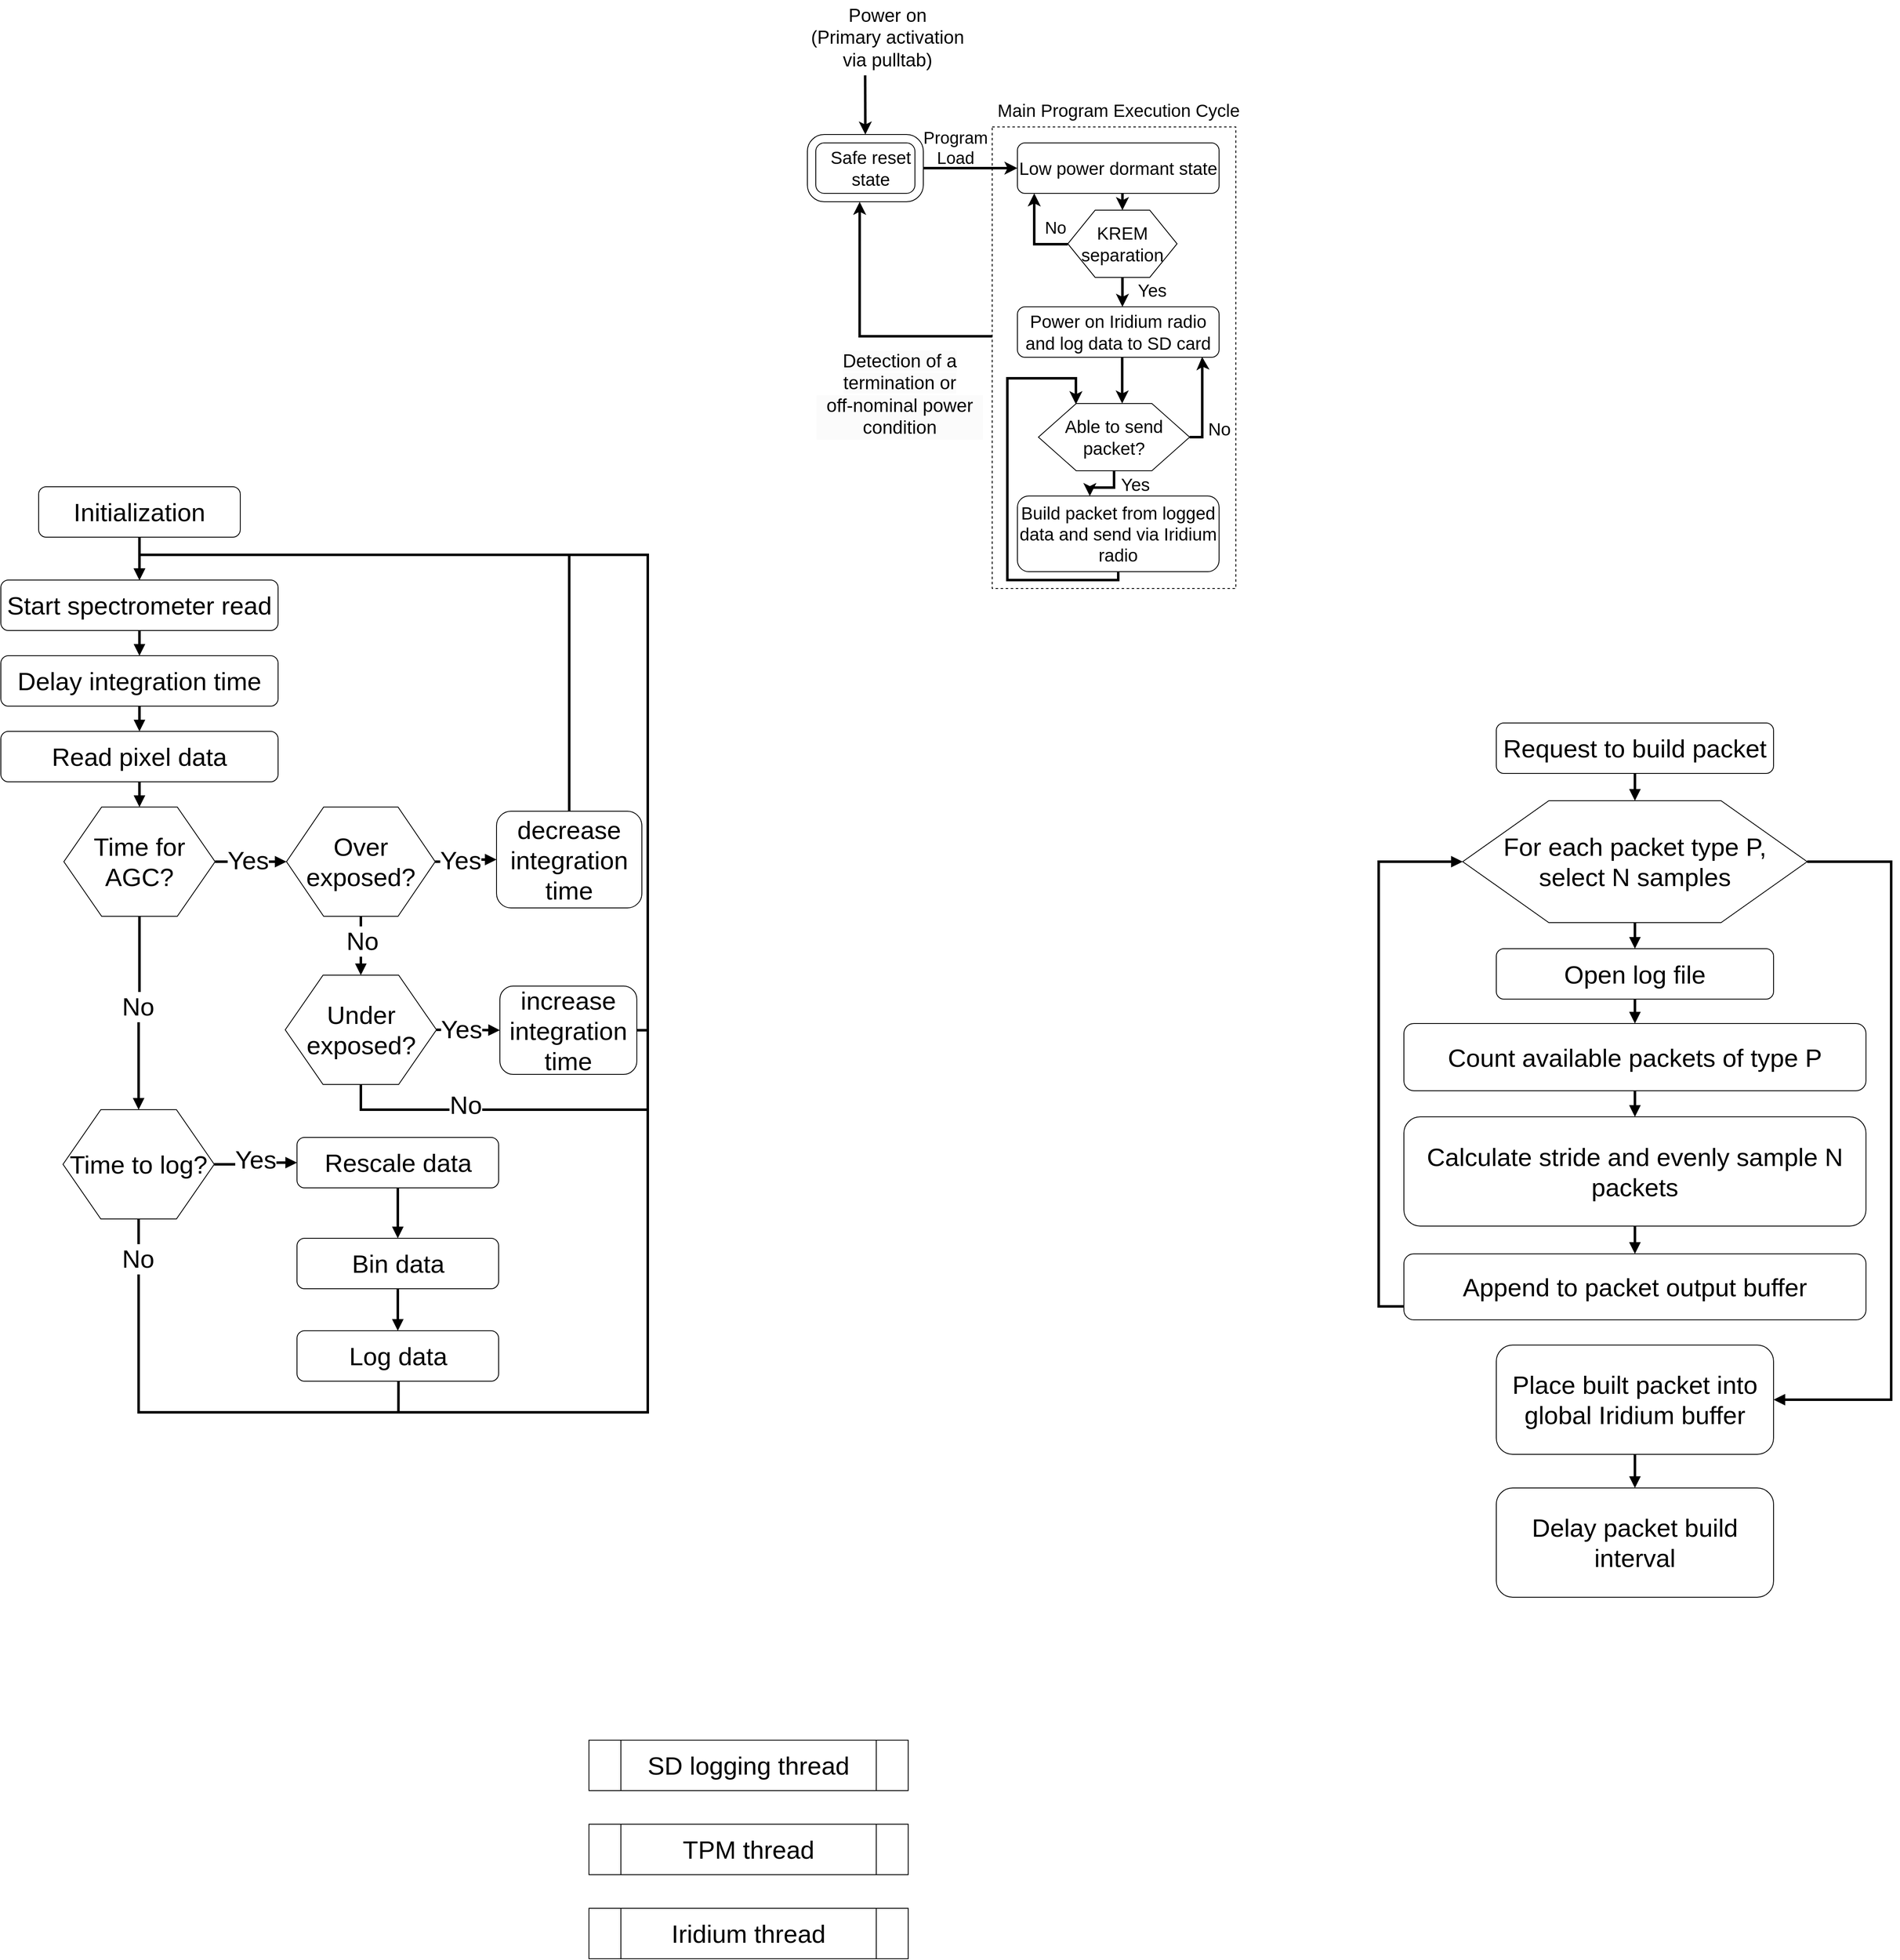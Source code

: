 <mxfile version="24.0.7" type="device">
  <diagram id="g0S0CF1WiIM2xyF2JRkj" name="Page-1">
    <mxGraphModel dx="2428" dy="2069" grid="1" gridSize="10" guides="1" tooltips="1" connect="1" arrows="1" fold="1" page="1" pageScale="1" pageWidth="850" pageHeight="1100" math="0" shadow="0">
      <root>
        <mxCell id="0" />
        <mxCell id="1" parent="0" />
        <mxCell id="mK1tkiKnQQv0vQAMR36s-7" value="" style="verticalLabelPosition=bottom;verticalAlign=top;html=1;shape=mxgraph.basic.rect;fillColor2=none;strokeWidth=1;size=20;indent=5;fillColor=none;dashed=1;" parent="1" vertex="1">
          <mxGeometry x="410" y="111" width="290" height="549" as="geometry" />
        </mxCell>
        <mxCell id="mK1tkiKnQQv0vQAMR36s-28" value="Yes" style="text;html=1;align=center;verticalAlign=middle;resizable=0;points=[];autosize=1;fontSize=21;" parent="1" vertex="1">
          <mxGeometry x="550" y="516" width="60" height="40" as="geometry" />
        </mxCell>
        <mxCell id="mK1tkiKnQQv0vQAMR36s-25" value="Yes" style="text;html=1;align=center;verticalAlign=middle;resizable=0;points=[];autosize=1;fontSize=21;" parent="1" vertex="1">
          <mxGeometry x="570" y="285" width="60" height="40" as="geometry" />
        </mxCell>
        <mxCell id="mK1tkiKnQQv0vQAMR36s-5" value="&lt;div style=&quot;font-size: 22px;&quot;&gt;Power on&lt;br style=&quot;font-size: 22px;&quot;&gt;(Primary activation&lt;/div&gt;&lt;div style=&quot;font-size: 22px;&quot;&gt;via pulltab)&lt;br style=&quot;font-size: 22px;&quot;&gt;&lt;/div&gt;" style="text;html=1;align=center;verticalAlign=middle;resizable=0;points=[];autosize=1;fontSize=22;" parent="1" vertex="1">
          <mxGeometry x="180" y="-40" width="210" height="90" as="geometry" />
        </mxCell>
        <mxCell id="mK1tkiKnQQv0vQAMR36s-35" style="edgeStyle=orthogonalEdgeStyle;rounded=0;orthogonalLoop=1;jettySize=auto;html=1;entryX=0.451;entryY=1.001;entryDx=0;entryDy=0;entryPerimeter=0;fontSize=14;strokeWidth=3;" parent="1" source="mK1tkiKnQQv0vQAMR36s-7" target="mK1tkiKnQQv0vQAMR36s-2" edge="1">
          <mxGeometry relative="1" as="geometry">
            <Array as="points">
              <mxPoint x="252" y="360" />
            </Array>
          </mxGeometry>
        </mxCell>
        <mxCell id="mK1tkiKnQQv0vQAMR36s-1" value="" style="endArrow=classic;html=1;strokeWidth=3;entryX=0.5;entryY=0;entryDx=0;entryDy=0;entryPerimeter=0;exitX=0.375;exitY=0.996;exitDx=0;exitDy=0;exitPerimeter=0;" parent="1" source="mK1tkiKnQQv0vQAMR36s-5" target="mK1tkiKnQQv0vQAMR36s-2" edge="1">
          <mxGeometry width="50" height="50" relative="1" as="geometry">
            <mxPoint x="240" y="50" as="sourcePoint" />
            <mxPoint x="330" y="50" as="targetPoint" />
          </mxGeometry>
        </mxCell>
        <mxCell id="mK1tkiKnQQv0vQAMR36s-4" value="" style="endArrow=classic;html=1;entryX=0;entryY=0.5;entryDx=0;entryDy=0;strokeWidth=3;exitX=1;exitY=0.5;exitDx=0;exitDy=0;exitPerimeter=0;" parent="1" source="mK1tkiKnQQv0vQAMR36s-2" target="mK1tkiKnQQv0vQAMR36s-8" edge="1">
          <mxGeometry width="50" height="50" relative="1" as="geometry">
            <mxPoint x="300" y="160" as="sourcePoint" />
            <mxPoint x="400" y="160" as="targetPoint" />
          </mxGeometry>
        </mxCell>
        <mxCell id="mK1tkiKnQQv0vQAMR36s-6" value="Program&lt;br&gt;Load" style="text;html=1;align=center;verticalAlign=middle;resizable=0;points=[];autosize=1;fontSize=20;" parent="1" vertex="1">
          <mxGeometry x="316" y="105" width="100" height="60" as="geometry" />
        </mxCell>
        <mxCell id="mK1tkiKnQQv0vQAMR36s-10" value="" style="edgeStyle=orthogonalEdgeStyle;rounded=0;orthogonalLoop=1;jettySize=auto;html=1;fontSize=14;strokeWidth=3;" parent="1" edge="1">
          <mxGeometry relative="1" as="geometry">
            <mxPoint x="565" y="190.0" as="sourcePoint" />
            <mxPoint x="565" y="210.0" as="targetPoint" />
            <Array as="points">
              <mxPoint x="565" y="200" />
              <mxPoint x="565" y="200" />
            </Array>
          </mxGeometry>
        </mxCell>
        <mxCell id="mK1tkiKnQQv0vQAMR36s-8" value="&lt;span style=&quot;font-size: 21px;&quot;&gt;Low power dormant state&lt;/span&gt;" style="rounded=1;whiteSpace=wrap;html=1;fontSize=21;" parent="1" vertex="1">
          <mxGeometry x="440" y="130" width="240" height="60" as="geometry" />
        </mxCell>
        <mxCell id="mK1tkiKnQQv0vQAMR36s-14" style="edgeStyle=orthogonalEdgeStyle;rounded=0;orthogonalLoop=1;jettySize=auto;html=1;exitX=0.8;exitY=1.013;exitDx=0;exitDy=0;entryX=0.163;entryY=1.067;entryDx=0;entryDy=0;entryPerimeter=0;fontSize=14;strokeWidth=3;exitPerimeter=0;" parent="1" source="mK1tkiKnQQv0vQAMR36s-17" edge="1">
          <mxGeometry relative="1" as="geometry">
            <mxPoint x="501" y="245.98" as="sourcePoint" />
            <mxPoint x="460.01" y="190.0" as="targetPoint" />
            <Array as="points">
              <mxPoint x="460" y="251" />
            </Array>
          </mxGeometry>
        </mxCell>
        <mxCell id="mK1tkiKnQQv0vQAMR36s-19" value="" style="edgeStyle=orthogonalEdgeStyle;rounded=0;orthogonalLoop=1;jettySize=auto;html=1;fontSize=14;strokeWidth=3;" parent="1" source="mK1tkiKnQQv0vQAMR36s-9" target="mK1tkiKnQQv0vQAMR36s-18" edge="1">
          <mxGeometry relative="1" as="geometry">
            <Array as="points">
              <mxPoint x="565" y="320" />
              <mxPoint x="565" y="320" />
            </Array>
          </mxGeometry>
        </mxCell>
        <mxCell id="mK1tkiKnQQv0vQAMR36s-9" value="KREM &lt;br style=&quot;font-size: 21px;&quot;&gt;separation" style="shape=hexagon;perimeter=hexagonPerimeter2;whiteSpace=wrap;html=1;fontSize=21;" parent="1" vertex="1">
          <mxGeometry x="500" y="210" width="130" height="80" as="geometry" />
        </mxCell>
        <mxCell id="mK1tkiKnQQv0vQAMR36s-17" value="No" style="text;html=1;align=center;verticalAlign=middle;resizable=0;points=[];autosize=1;fontSize=20;" parent="1" vertex="1">
          <mxGeometry x="460" y="210" width="50" height="40" as="geometry" />
        </mxCell>
        <mxCell id="mK1tkiKnQQv0vQAMR36s-21" value="" style="edgeStyle=orthogonalEdgeStyle;rounded=0;orthogonalLoop=1;jettySize=auto;html=1;fontSize=14;strokeWidth=3;" parent="1" edge="1">
          <mxGeometry relative="1" as="geometry">
            <mxPoint x="564.69" y="385" as="sourcePoint" />
            <mxPoint x="564.69" y="440" as="targetPoint" />
            <Array as="points">
              <mxPoint x="564.69" y="410" />
              <mxPoint x="564.69" y="410" />
            </Array>
          </mxGeometry>
        </mxCell>
        <mxCell id="mK1tkiKnQQv0vQAMR36s-18" value="Power on Iridium radio and log data to SD card" style="rounded=1;whiteSpace=wrap;html=1;fontSize=21;" parent="1" vertex="1">
          <mxGeometry x="440" y="325" width="240" height="60" as="geometry" />
        </mxCell>
        <mxCell id="mK1tkiKnQQv0vQAMR36s-27" value="" style="edgeStyle=orthogonalEdgeStyle;rounded=0;orthogonalLoop=1;jettySize=auto;html=1;fontSize=14;strokeWidth=3;entryX=0.359;entryY=0.001;entryDx=0;entryDy=0;entryPerimeter=0;" parent="1" source="mK1tkiKnQQv0vQAMR36s-20" target="mK1tkiKnQQv0vQAMR36s-26" edge="1">
          <mxGeometry relative="1" as="geometry" />
        </mxCell>
        <mxCell id="mK1tkiKnQQv0vQAMR36s-30" style="edgeStyle=orthogonalEdgeStyle;rounded=0;orthogonalLoop=1;jettySize=auto;html=1;exitX=1;exitY=0.5;exitDx=0;exitDy=0;entryX=0.916;entryY=0.992;entryDx=0;entryDy=0;entryPerimeter=0;fontSize=14;strokeWidth=3;" parent="1" source="mK1tkiKnQQv0vQAMR36s-20" target="mK1tkiKnQQv0vQAMR36s-18" edge="1">
          <mxGeometry relative="1" as="geometry">
            <Array as="points">
              <mxPoint x="660" y="480" />
              <mxPoint x="660" y="387" />
              <mxPoint x="660" y="387" />
            </Array>
          </mxGeometry>
        </mxCell>
        <mxCell id="mK1tkiKnQQv0vQAMR36s-20" value="Able to send packet?" style="shape=hexagon;perimeter=hexagonPerimeter2;whiteSpace=wrap;html=1;fontSize=21;" parent="1" vertex="1">
          <mxGeometry x="465" y="440" width="180" height="80" as="geometry" />
        </mxCell>
        <mxCell id="mK1tkiKnQQv0vQAMR36s-24" value="No" style="text;html=1;align=center;verticalAlign=middle;resizable=0;points=[];autosize=1;fontSize=21;" parent="1" vertex="1">
          <mxGeometry x="655" y="450" width="50" height="40" as="geometry" />
        </mxCell>
        <mxCell id="mK1tkiKnQQv0vQAMR36s-31" style="edgeStyle=orthogonalEdgeStyle;rounded=0;orthogonalLoop=1;jettySize=auto;html=1;fontSize=14;entryX=0.248;entryY=0.011;entryDx=0;entryDy=0;entryPerimeter=0;exitX=0.5;exitY=1;exitDx=0;exitDy=0;strokeWidth=3;" parent="1" source="mK1tkiKnQQv0vQAMR36s-26" target="mK1tkiKnQQv0vQAMR36s-20" edge="1">
          <mxGeometry relative="1" as="geometry">
            <mxPoint x="587.96" y="440" as="targetPoint" />
            <mxPoint x="448" y="620" as="sourcePoint" />
            <Array as="points">
              <mxPoint x="560" y="650" />
              <mxPoint x="428" y="650" />
              <mxPoint x="428" y="410" />
              <mxPoint x="510" y="410" />
            </Array>
          </mxGeometry>
        </mxCell>
        <mxCell id="mK1tkiKnQQv0vQAMR36s-26" value="Build packet from logged data and send via Iridium radio" style="rounded=1;whiteSpace=wrap;html=1;fontSize=21;" parent="1" vertex="1">
          <mxGeometry x="440" y="550" width="240" height="90" as="geometry" />
        </mxCell>
        <mxCell id="mK1tkiKnQQv0vQAMR36s-32" value="Main Program Execution Cycle" style="text;html=1;align=center;verticalAlign=middle;resizable=0;points=[];autosize=1;fontSize=21;" parent="1" vertex="1">
          <mxGeometry x="405" y="71" width="310" height="40" as="geometry" />
        </mxCell>
        <mxCell id="ia_WzI_5uVKKNvtGmznF-51" style="edgeStyle=orthogonalEdgeStyle;rounded=0;orthogonalLoop=1;jettySize=auto;html=1;strokeWidth=3;endArrow=block;endFill=1;" parent="1" source="ia_WzI_5uVKKNvtGmznF-1" edge="1">
          <mxGeometry relative="1" as="geometry">
            <mxPoint x="-605" y="650" as="targetPoint" />
          </mxGeometry>
        </mxCell>
        <mxCell id="ia_WzI_5uVKKNvtGmznF-1" value="&lt;font style=&quot;font-size: 30px;&quot;&gt;Initialization&lt;/font&gt;" style="rounded=1;whiteSpace=wrap;html=1;fontSize=30;" parent="1" vertex="1">
          <mxGeometry x="-725" y="539" width="240" height="60" as="geometry" />
        </mxCell>
        <mxCell id="ia_WzI_5uVKKNvtGmznF-25" value="" style="edgeStyle=orthogonalEdgeStyle;rounded=0;orthogonalLoop=1;jettySize=auto;html=1;strokeWidth=3;endArrow=block;endFill=1;" parent="1" source="ia_WzI_5uVKKNvtGmznF-3" target="ia_WzI_5uVKKNvtGmznF-7" edge="1">
          <mxGeometry relative="1" as="geometry" />
        </mxCell>
        <mxCell id="ia_WzI_5uVKKNvtGmznF-3" value="&lt;font style=&quot;font-size: 30px;&quot;&gt;Start spectrometer read&lt;br style=&quot;font-size: 30px;&quot;&gt;&lt;/font&gt;" style="rounded=1;whiteSpace=wrap;html=1;fontSize=30;" parent="1" vertex="1">
          <mxGeometry x="-770" y="650" width="330" height="60" as="geometry" />
        </mxCell>
        <mxCell id="ia_WzI_5uVKKNvtGmznF-26" value="" style="edgeStyle=orthogonalEdgeStyle;rounded=0;orthogonalLoop=1;jettySize=auto;html=1;strokeWidth=3;endArrow=block;endFill=1;" parent="1" source="ia_WzI_5uVKKNvtGmznF-7" target="ia_WzI_5uVKKNvtGmznF-8" edge="1">
          <mxGeometry relative="1" as="geometry" />
        </mxCell>
        <mxCell id="ia_WzI_5uVKKNvtGmznF-7" value="&lt;font style=&quot;&quot;&gt;&lt;font style=&quot;font-size: 30px;&quot;&gt;Delay integration time&lt;/font&gt;&lt;br&gt;&lt;/font&gt;" style="rounded=1;whiteSpace=wrap;html=1;" parent="1" vertex="1">
          <mxGeometry x="-770" y="740" width="330" height="60" as="geometry" />
        </mxCell>
        <mxCell id="ia_WzI_5uVKKNvtGmznF-36" style="edgeStyle=orthogonalEdgeStyle;rounded=0;orthogonalLoop=1;jettySize=auto;html=1;entryX=0.5;entryY=0;entryDx=0;entryDy=0;strokeWidth=3;endArrow=block;endFill=1;" parent="1" source="ia_WzI_5uVKKNvtGmznF-8" target="ia_WzI_5uVKKNvtGmznF-32" edge="1">
          <mxGeometry relative="1" as="geometry" />
        </mxCell>
        <mxCell id="ia_WzI_5uVKKNvtGmznF-8" value="&lt;font style=&quot;font-size: 30px;&quot;&gt;&lt;font style=&quot;font-size: 30px;&quot;&gt;Read pixel data&lt;/font&gt;&lt;br style=&quot;font-size: 30px;&quot;&gt;&lt;/font&gt;" style="rounded=1;whiteSpace=wrap;html=1;fontSize=30;" parent="1" vertex="1">
          <mxGeometry x="-770" y="830" width="330" height="60" as="geometry" />
        </mxCell>
        <mxCell id="ia_WzI_5uVKKNvtGmznF-13" value="" style="edgeStyle=orthogonalEdgeStyle;rounded=0;orthogonalLoop=1;jettySize=auto;html=1;endArrow=block;endFill=1;strokeWidth=3;entryX=0;entryY=0.5;entryDx=0;entryDy=0;" parent="1" source="ia_WzI_5uVKKNvtGmznF-11" target="ia_WzI_5uVKKNvtGmznF-12" edge="1">
          <mxGeometry relative="1" as="geometry">
            <mxPoint x="-203" y="1170" as="targetPoint" />
          </mxGeometry>
        </mxCell>
        <mxCell id="ia_WzI_5uVKKNvtGmznF-19" value="&lt;font style=&quot;font-size: 30px;&quot;&gt;Yes&lt;/font&gt;" style="edgeLabel;html=1;align=center;verticalAlign=middle;resizable=0;points=[];" parent="ia_WzI_5uVKKNvtGmznF-13" vertex="1" connectable="0">
          <mxGeometry x="0.054" y="4" relative="1" as="geometry">
            <mxPoint x="-8" y="4" as="offset" />
          </mxGeometry>
        </mxCell>
        <mxCell id="ia_WzI_5uVKKNvtGmznF-15" value="" style="edgeStyle=orthogonalEdgeStyle;rounded=0;orthogonalLoop=1;jettySize=auto;html=1;entryX=0.5;entryY=0;entryDx=0;entryDy=0;endArrow=block;endFill=1;strokeWidth=3;" parent="1" source="ia_WzI_5uVKKNvtGmznF-11" target="ia_WzI_5uVKKNvtGmznF-16" edge="1">
          <mxGeometry relative="1" as="geometry">
            <mxPoint x="-403" y="1265" as="targetPoint" />
          </mxGeometry>
        </mxCell>
        <mxCell id="ia_WzI_5uVKKNvtGmznF-11" value="Over exposed?" style="shape=hexagon;perimeter=hexagonPerimeter2;whiteSpace=wrap;html=1;fontSize=30;" parent="1" vertex="1">
          <mxGeometry x="-430" y="920" width="177" height="130" as="geometry" />
        </mxCell>
        <mxCell id="ia_WzI_5uVKKNvtGmznF-30" style="edgeStyle=orthogonalEdgeStyle;rounded=0;orthogonalLoop=1;jettySize=auto;html=1;entryX=0.5;entryY=0;entryDx=0;entryDy=0;exitX=0.5;exitY=0;exitDx=0;exitDy=0;endArrow=block;endFill=1;strokeWidth=3;" parent="1" source="ia_WzI_5uVKKNvtGmznF-12" edge="1">
          <mxGeometry relative="1" as="geometry">
            <mxPoint x="-90" y="1038" as="sourcePoint" />
            <mxPoint x="-605" y="650" as="targetPoint" />
            <Array as="points">
              <mxPoint x="-94" y="620" />
              <mxPoint x="-605" y="620" />
            </Array>
          </mxGeometry>
        </mxCell>
        <mxCell id="ia_WzI_5uVKKNvtGmznF-12" value="&lt;font style=&quot;font-size: 30px;&quot;&gt;decrease &lt;br&gt;integration time&lt;/font&gt;" style="rounded=1;whiteSpace=wrap;html=1;fontSize=21;" parent="1" vertex="1">
          <mxGeometry x="-180" y="925" width="173" height="115" as="geometry" />
        </mxCell>
        <mxCell id="ia_WzI_5uVKKNvtGmznF-18" value="" style="edgeStyle=orthogonalEdgeStyle;rounded=0;orthogonalLoop=1;jettySize=auto;html=1;endArrow=block;endFill=1;strokeWidth=3;entryX=0;entryY=0.5;entryDx=0;entryDy=0;" parent="1" source="ia_WzI_5uVKKNvtGmznF-16" target="ia_WzI_5uVKKNvtGmznF-17" edge="1">
          <mxGeometry relative="1" as="geometry">
            <mxPoint x="-203" y="1380" as="targetPoint" />
          </mxGeometry>
        </mxCell>
        <mxCell id="ia_WzI_5uVKKNvtGmznF-16" value="Under exposed?" style="shape=hexagon;perimeter=hexagonPerimeter2;whiteSpace=wrap;html=1;fontSize=30;" parent="1" vertex="1">
          <mxGeometry x="-431.5" y="1120" width="180" height="130" as="geometry" />
        </mxCell>
        <mxCell id="ia_WzI_5uVKKNvtGmznF-44" style="edgeStyle=orthogonalEdgeStyle;rounded=0;orthogonalLoop=1;jettySize=auto;html=1;entryX=0.5;entryY=0;entryDx=0;entryDy=0;strokeWidth=3;endArrow=block;endFill=1;" parent="1" source="ia_WzI_5uVKKNvtGmznF-17" target="ia_WzI_5uVKKNvtGmznF-3" edge="1">
          <mxGeometry relative="1" as="geometry">
            <mxPoint x="-485" y="572" as="targetPoint" />
            <Array as="points">
              <mxPoint y="1186" />
              <mxPoint y="620" />
              <mxPoint x="-605" y="620" />
            </Array>
          </mxGeometry>
        </mxCell>
        <mxCell id="ia_WzI_5uVKKNvtGmznF-17" value="increase&lt;br style=&quot;font-size: 30px;&quot;&gt;integration time" style="rounded=1;whiteSpace=wrap;html=1;fontSize=30;" parent="1" vertex="1">
          <mxGeometry x="-176" y="1133" width="163" height="105" as="geometry" />
        </mxCell>
        <mxCell id="ia_WzI_5uVKKNvtGmznF-20" value="&lt;font style=&quot;font-size: 30px;&quot;&gt;No&lt;/font&gt;" style="edgeLabel;html=1;align=center;verticalAlign=middle;resizable=0;points=[];" parent="1" vertex="1" connectable="0">
          <mxGeometry x="-333" y="1055" as="geometry">
            <mxPoint x="-7" y="24" as="offset" />
          </mxGeometry>
        </mxCell>
        <mxCell id="ia_WzI_5uVKKNvtGmznF-21" value="&lt;font style=&quot;font-size: 30px;&quot;&gt;Yes&lt;/font&gt;" style="edgeLabel;html=1;align=center;verticalAlign=middle;resizable=0;points=[];" parent="1" vertex="1" connectable="0">
          <mxGeometry x="-210" y="935" as="geometry">
            <mxPoint x="-12" y="249" as="offset" />
          </mxGeometry>
        </mxCell>
        <mxCell id="ia_WzI_5uVKKNvtGmznF-33" style="edgeStyle=orthogonalEdgeStyle;rounded=0;orthogonalLoop=1;jettySize=auto;html=1;entryX=0;entryY=0.5;entryDx=0;entryDy=0;endArrow=block;endFill=1;strokeWidth=3;" parent="1" source="ia_WzI_5uVKKNvtGmznF-32" target="ia_WzI_5uVKKNvtGmznF-11" edge="1">
          <mxGeometry relative="1" as="geometry" />
        </mxCell>
        <mxCell id="ia_WzI_5uVKKNvtGmznF-43" style="edgeStyle=orthogonalEdgeStyle;rounded=0;orthogonalLoop=1;jettySize=auto;html=1;entryX=0.5;entryY=0;entryDx=0;entryDy=0;strokeWidth=3;endArrow=block;endFill=1;" parent="1" source="ia_WzI_5uVKKNvtGmznF-32" target="ia_WzI_5uVKKNvtGmznF-42" edge="1">
          <mxGeometry relative="1" as="geometry" />
        </mxCell>
        <mxCell id="ia_WzI_5uVKKNvtGmznF-32" value="Time for AGC?" style="shape=hexagon;perimeter=hexagonPerimeter2;whiteSpace=wrap;html=1;fontSize=30;" parent="1" vertex="1">
          <mxGeometry x="-695" y="920" width="180" height="130" as="geometry" />
        </mxCell>
        <mxCell id="ia_WzI_5uVKKNvtGmznF-34" value="&lt;font style=&quot;font-size: 30px;&quot;&gt;Yes&lt;/font&gt;" style="edgeLabel;html=1;align=center;verticalAlign=middle;resizable=0;points=[];fontSize=21;" parent="1" vertex="1" connectable="0">
          <mxGeometry x="-253.003" y="1130.004" as="geometry">
            <mxPoint x="-223" y="-147" as="offset" />
          </mxGeometry>
        </mxCell>
        <mxCell id="ia_WzI_5uVKKNvtGmznF-48" value="" style="edgeStyle=orthogonalEdgeStyle;rounded=0;orthogonalLoop=1;jettySize=auto;html=1;strokeWidth=3;endArrow=block;endFill=1;" parent="1" source="ia_WzI_5uVKKNvtGmznF-40" target="ia_WzI_5uVKKNvtGmznF-45" edge="1">
          <mxGeometry relative="1" as="geometry" />
        </mxCell>
        <mxCell id="ia_WzI_5uVKKNvtGmznF-40" value="&lt;font style=&quot;font-size: 30px;&quot;&gt;Rescale data&lt;/font&gt;" style="rounded=1;whiteSpace=wrap;html=1;" parent="1" vertex="1">
          <mxGeometry x="-417.5" y="1313" width="240" height="60" as="geometry" />
        </mxCell>
        <mxCell id="ia_WzI_5uVKKNvtGmznF-47" style="edgeStyle=orthogonalEdgeStyle;rounded=0;orthogonalLoop=1;jettySize=auto;html=1;entryX=0;entryY=0.5;entryDx=0;entryDy=0;strokeWidth=3;endArrow=block;endFill=1;" parent="1" source="ia_WzI_5uVKKNvtGmznF-42" target="ia_WzI_5uVKKNvtGmznF-40" edge="1">
          <mxGeometry relative="1" as="geometry" />
        </mxCell>
        <mxCell id="ia_WzI_5uVKKNvtGmznF-54" value="" style="edgeStyle=orthogonalEdgeStyle;rounded=0;orthogonalLoop=1;jettySize=auto;html=1;strokeWidth=3;endArrow=none;endFill=0;" parent="1" source="ia_WzI_5uVKKNvtGmznF-42" edge="1">
          <mxGeometry relative="1" as="geometry">
            <mxPoint y="1170" as="targetPoint" />
            <Array as="points">
              <mxPoint x="-606" y="1640" />
              <mxPoint y="1640" />
            </Array>
          </mxGeometry>
        </mxCell>
        <mxCell id="ia_WzI_5uVKKNvtGmznF-42" value="Time to log?" style="shape=hexagon;perimeter=hexagonPerimeter2;whiteSpace=wrap;html=1;fontSize=30;" parent="1" vertex="1">
          <mxGeometry x="-696" y="1280" width="180" height="130" as="geometry" />
        </mxCell>
        <mxCell id="ia_WzI_5uVKKNvtGmznF-49" value="" style="edgeStyle=orthogonalEdgeStyle;rounded=0;orthogonalLoop=1;jettySize=auto;html=1;strokeWidth=3;endArrow=block;endFill=1;" parent="1" source="ia_WzI_5uVKKNvtGmznF-45" target="ia_WzI_5uVKKNvtGmznF-46" edge="1">
          <mxGeometry relative="1" as="geometry" />
        </mxCell>
        <mxCell id="ia_WzI_5uVKKNvtGmznF-45" value="&lt;font style=&quot;font-size: 30px;&quot;&gt;Bin data&lt;/font&gt;" style="rounded=1;whiteSpace=wrap;html=1;" parent="1" vertex="1">
          <mxGeometry x="-417.5" y="1433" width="240" height="60" as="geometry" />
        </mxCell>
        <mxCell id="ia_WzI_5uVKKNvtGmznF-55" style="edgeStyle=orthogonalEdgeStyle;rounded=0;orthogonalLoop=1;jettySize=auto;html=1;endArrow=none;endFill=0;strokeWidth=3;exitX=0.5;exitY=1;exitDx=0;exitDy=0;" parent="1" edge="1">
          <mxGeometry relative="1" as="geometry">
            <mxPoint x="-296.75" y="1640" as="targetPoint" />
            <mxPoint x="-298.25" y="1603" as="sourcePoint" />
          </mxGeometry>
        </mxCell>
        <mxCell id="ia_WzI_5uVKKNvtGmznF-46" value="&lt;span style=&quot;font-size: 30px;&quot;&gt;Log data&lt;br&gt;&lt;/span&gt;" style="rounded=1;whiteSpace=wrap;html=1;" parent="1" vertex="1">
          <mxGeometry x="-417.5" y="1543" width="240" height="60" as="geometry" />
        </mxCell>
        <mxCell id="ia_WzI_5uVKKNvtGmznF-50" value="&lt;font style=&quot;font-size: 30px;&quot;&gt;Yes&lt;/font&gt;" style="edgeLabel;html=1;align=center;verticalAlign=middle;resizable=0;points=[];fontSize=21;" parent="1" vertex="1" connectable="0">
          <mxGeometry x="-450.003" y="1350.004" as="geometry">
            <mxPoint x="-17" y="-11" as="offset" />
          </mxGeometry>
        </mxCell>
        <mxCell id="ia_WzI_5uVKKNvtGmznF-52" value="&lt;font style=&quot;font-size: 30px;&quot;&gt;No&lt;/font&gt;" style="edgeLabel;html=1;align=center;verticalAlign=middle;resizable=0;points=[];" parent="1" vertex="1" connectable="0">
          <mxGeometry x="-600" y="1133" as="geometry">
            <mxPoint x="-7" y="24" as="offset" />
          </mxGeometry>
        </mxCell>
        <mxCell id="ia_WzI_5uVKKNvtGmznF-56" style="edgeStyle=orthogonalEdgeStyle;rounded=0;orthogonalLoop=1;jettySize=auto;html=1;strokeWidth=3;endArrow=none;endFill=0;" parent="1" source="ia_WzI_5uVKKNvtGmznF-16" edge="1">
          <mxGeometry relative="1" as="geometry">
            <mxPoint y="1270" as="targetPoint" />
            <Array as="points">
              <mxPoint x="-342" y="1280" />
              <mxPoint y="1280" />
            </Array>
          </mxGeometry>
        </mxCell>
        <mxCell id="ia_WzI_5uVKKNvtGmznF-57" value="&lt;font style=&quot;font-size: 30px;&quot;&gt;No&lt;/font&gt;" style="edgeLabel;html=1;align=center;verticalAlign=middle;resizable=0;points=[];" parent="1" vertex="1" connectable="0">
          <mxGeometry x="-210" y="1250" as="geometry">
            <mxPoint x="-7" y="24" as="offset" />
          </mxGeometry>
        </mxCell>
        <mxCell id="ia_WzI_5uVKKNvtGmznF-58" value="&lt;font style=&quot;font-size: 30px;&quot;&gt;No&lt;/font&gt;" style="edgeLabel;html=1;align=center;verticalAlign=middle;resizable=0;points=[];" parent="1" vertex="1" connectable="0">
          <mxGeometry x="-600" y="1433" as="geometry">
            <mxPoint x="-7" y="24" as="offset" />
          </mxGeometry>
        </mxCell>
        <mxCell id="bOETaAr4BelIirnuTbbO-2" value="&lt;span style=&quot;color: rgb(0, 0, 0); font-family: Helvetica; font-size: 22px; font-style: normal; font-variant-ligatures: normal; font-variant-caps: normal; font-weight: 400; letter-spacing: normal; orphans: 2; text-indent: 0px; text-transform: none; widows: 2; word-spacing: 0px; -webkit-text-stroke-width: 0px; background-color: rgb(251, 251, 251); text-decoration-thickness: initial; text-decoration-style: initial; text-decoration-color: initial; float: none; display: inline !important;&quot;&gt;Detection of a termination or&lt;/span&gt;&lt;br style=&quot;border-color: var(--border-color); color: rgb(0, 0, 0); font-family: Helvetica; font-size: 22px; font-style: normal; font-variant-ligatures: normal; font-variant-caps: normal; font-weight: 400; letter-spacing: normal; orphans: 2; text-indent: 0px; text-transform: none; widows: 2; word-spacing: 0px; -webkit-text-stroke-width: 0px; background-color: rgb(251, 251, 251); text-decoration-thickness: initial; text-decoration-style: initial; text-decoration-color: initial;&quot;&gt;&lt;div style=&quot;border-color: var(--border-color); color: rgb(0, 0, 0); font-family: Helvetica; font-size: 22px; font-style: normal; font-variant-ligatures: normal; font-variant-caps: normal; font-weight: 400; letter-spacing: normal; orphans: 2; text-indent: 0px; text-transform: none; widows: 2; word-spacing: 0px; -webkit-text-stroke-width: 0px; background-color: rgb(251, 251, 251); text-decoration-thickness: initial; text-decoration-style: initial; text-decoration-color: initial;&quot;&gt;off-nominal power condition&lt;/div&gt;" style="text;whiteSpace=wrap;html=1;align=center;" parent="1" vertex="1">
          <mxGeometry x="200" y="370" width="200" height="80" as="geometry" />
        </mxCell>
        <mxCell id="mK1tkiKnQQv0vQAMR36s-2" value="" style="verticalLabelPosition=bottom;verticalAlign=top;html=1;shape=mxgraph.basic.rounded_frame;dx=10;fontSize=16;" parent="1" vertex="1">
          <mxGeometry x="190" y="120" width="138" height="80" as="geometry" />
        </mxCell>
        <mxCell id="mK1tkiKnQQv0vQAMR36s-3" value="&lt;font style=&quot;font-size: 21px;&quot;&gt;Safe reset&lt;br&gt;state&lt;/font&gt;" style="text;html=1;align=center;verticalAlign=middle;resizable=0;points=[];autosize=1;" parent="mK1tkiKnQQv0vQAMR36s-2" vertex="1">
          <mxGeometry x="14.663" y="10" width="120" height="60" as="geometry" />
        </mxCell>
        <mxCell id="vH59q__UXTd8g4erUsI7-30" value="" style="edgeStyle=orthogonalEdgeStyle;rounded=0;orthogonalLoop=1;jettySize=auto;html=1;endArrow=block;endFill=1;strokeWidth=3;" parent="1" source="vH59q__UXTd8g4erUsI7-14" target="vH59q__UXTd8g4erUsI7-17" edge="1">
          <mxGeometry relative="1" as="geometry" />
        </mxCell>
        <mxCell id="vH59q__UXTd8g4erUsI7-14" value="Request to build packet" style="rounded=1;whiteSpace=wrap;html=1;fontSize=30;" parent="1" vertex="1">
          <mxGeometry x="1010" y="820" width="330" height="60" as="geometry" />
        </mxCell>
        <mxCell id="vH59q__UXTd8g4erUsI7-23" value="" style="edgeStyle=orthogonalEdgeStyle;rounded=0;orthogonalLoop=1;jettySize=auto;html=1;endArrow=block;endFill=1;strokeWidth=3;" parent="1" source="vH59q__UXTd8g4erUsI7-15" target="vH59q__UXTd8g4erUsI7-19" edge="1">
          <mxGeometry relative="1" as="geometry" />
        </mxCell>
        <mxCell id="vH59q__UXTd8g4erUsI7-15" value="Open log file" style="rounded=1;whiteSpace=wrap;html=1;fontSize=30;" parent="1" vertex="1">
          <mxGeometry x="1010" y="1088.5" width="330" height="60" as="geometry" />
        </mxCell>
        <mxCell id="vH59q__UXTd8g4erUsI7-22" style="edgeStyle=orthogonalEdgeStyle;rounded=0;orthogonalLoop=1;jettySize=auto;html=1;entryX=0.5;entryY=0;entryDx=0;entryDy=0;endArrow=block;endFill=1;strokeWidth=3;" parent="1" source="vH59q__UXTd8g4erUsI7-17" target="vH59q__UXTd8g4erUsI7-15" edge="1">
          <mxGeometry relative="1" as="geometry" />
        </mxCell>
        <mxCell id="vH59q__UXTd8g4erUsI7-29" style="edgeStyle=orthogonalEdgeStyle;rounded=0;orthogonalLoop=1;jettySize=auto;html=1;entryX=1;entryY=0.5;entryDx=0;entryDy=0;endArrow=block;endFill=1;strokeWidth=3;" parent="1" source="vH59q__UXTd8g4erUsI7-17" target="vH59q__UXTd8g4erUsI7-26" edge="1">
          <mxGeometry relative="1" as="geometry">
            <Array as="points">
              <mxPoint x="1480" y="985" />
              <mxPoint x="1480" y="1625" />
            </Array>
          </mxGeometry>
        </mxCell>
        <mxCell id="vH59q__UXTd8g4erUsI7-17" value="For each packet type P,&lt;div&gt;select N samples&lt;/div&gt;" style="shape=hexagon;perimeter=hexagonPerimeter2;whiteSpace=wrap;html=1;fontSize=30;" parent="1" vertex="1">
          <mxGeometry x="970" y="912.5" width="410" height="145" as="geometry" />
        </mxCell>
        <mxCell id="vH59q__UXTd8g4erUsI7-24" value="" style="edgeStyle=orthogonalEdgeStyle;rounded=0;orthogonalLoop=1;jettySize=auto;html=1;endArrow=block;endFill=1;strokeWidth=3;" parent="1" source="vH59q__UXTd8g4erUsI7-19" target="vH59q__UXTd8g4erUsI7-20" edge="1">
          <mxGeometry relative="1" as="geometry" />
        </mxCell>
        <mxCell id="vH59q__UXTd8g4erUsI7-19" value="Count available packets of type P" style="rounded=1;whiteSpace=wrap;html=1;fontSize=30;" parent="1" vertex="1">
          <mxGeometry x="900" y="1177.5" width="550" height="80" as="geometry" />
        </mxCell>
        <mxCell id="vH59q__UXTd8g4erUsI7-25" value="" style="edgeStyle=orthogonalEdgeStyle;rounded=0;orthogonalLoop=1;jettySize=auto;html=1;endArrow=block;endFill=1;strokeWidth=3;" parent="1" source="vH59q__UXTd8g4erUsI7-20" target="vH59q__UXTd8g4erUsI7-21" edge="1">
          <mxGeometry relative="1" as="geometry" />
        </mxCell>
        <mxCell id="vH59q__UXTd8g4erUsI7-20" value="Calculate stride and evenly sample N packets" style="rounded=1;whiteSpace=wrap;html=1;fontSize=30;" parent="1" vertex="1">
          <mxGeometry x="900" y="1288.5" width="550" height="130" as="geometry" />
        </mxCell>
        <mxCell id="vH59q__UXTd8g4erUsI7-28" style="edgeStyle=orthogonalEdgeStyle;rounded=0;orthogonalLoop=1;jettySize=auto;html=1;entryX=0;entryY=0.5;entryDx=0;entryDy=0;endArrow=block;endFill=1;strokeWidth=3;" parent="1" source="vH59q__UXTd8g4erUsI7-21" target="vH59q__UXTd8g4erUsI7-17" edge="1">
          <mxGeometry relative="1" as="geometry">
            <Array as="points">
              <mxPoint x="870" y="1514" />
              <mxPoint x="870" y="985" />
            </Array>
          </mxGeometry>
        </mxCell>
        <mxCell id="vH59q__UXTd8g4erUsI7-21" value="Append to packet output buffer" style="rounded=1;whiteSpace=wrap;html=1;fontSize=30;" parent="1" vertex="1">
          <mxGeometry x="900" y="1451.5" width="550" height="78.5" as="geometry" />
        </mxCell>
        <mxCell id="vH59q__UXTd8g4erUsI7-31" value="" style="edgeStyle=orthogonalEdgeStyle;rounded=0;orthogonalLoop=1;jettySize=auto;html=1;strokeWidth=3;endArrow=block;endFill=1;" parent="1" source="vH59q__UXTd8g4erUsI7-26" target="vH59q__UXTd8g4erUsI7-27" edge="1">
          <mxGeometry relative="1" as="geometry" />
        </mxCell>
        <mxCell id="vH59q__UXTd8g4erUsI7-26" value="Place built packet into global Iridium buffer" style="rounded=1;whiteSpace=wrap;html=1;fontSize=30;" parent="1" vertex="1">
          <mxGeometry x="1010" y="1560" width="330" height="130" as="geometry" />
        </mxCell>
        <mxCell id="vH59q__UXTd8g4erUsI7-27" value="Delay packet build interval" style="rounded=1;whiteSpace=wrap;html=1;fontSize=30;" parent="1" vertex="1">
          <mxGeometry x="1010" y="1730" width="330" height="130" as="geometry" />
        </mxCell>
        <mxCell id="_x6CX7PP58ZIHM_Ga_EU-1" value="&lt;span style=&quot;font-size: 30px;&quot;&gt;SD logging thread&lt;/span&gt;" style="shape=process;whiteSpace=wrap;html=1;backgroundOutline=1;" vertex="1" parent="1">
          <mxGeometry x="-70" y="2030" width="380" height="60" as="geometry" />
        </mxCell>
        <mxCell id="_x6CX7PP58ZIHM_Ga_EU-3" value="&lt;span style=&quot;font-size: 30px;&quot;&gt;TPM thread&lt;/span&gt;" style="shape=process;whiteSpace=wrap;html=1;backgroundOutline=1;" vertex="1" parent="1">
          <mxGeometry x="-70" y="2130" width="380" height="60" as="geometry" />
        </mxCell>
        <mxCell id="_x6CX7PP58ZIHM_Ga_EU-4" value="&lt;span style=&quot;font-size: 30px;&quot;&gt;Iridium thread&lt;/span&gt;" style="shape=process;whiteSpace=wrap;html=1;backgroundOutline=1;" vertex="1" parent="1">
          <mxGeometry x="-70" y="2230" width="380" height="60" as="geometry" />
        </mxCell>
      </root>
    </mxGraphModel>
  </diagram>
</mxfile>
